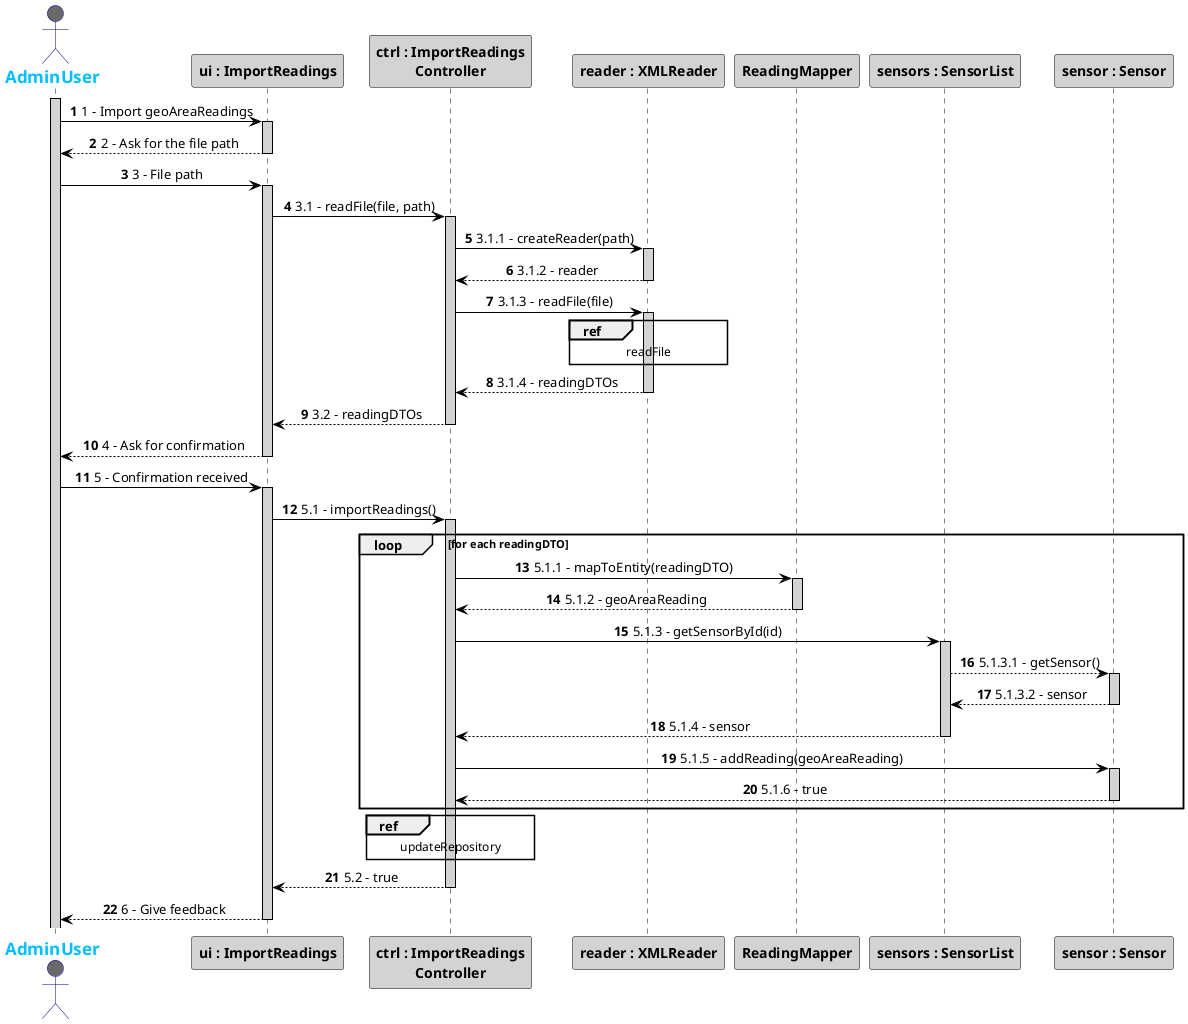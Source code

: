 @startuml
skinparam sequenceMessageAlign center
skinparam sequence {
	ArrowColor Black
	ActorBorderColor DarkBlue
	LifeLineBorderColor black
	LifeLineBackgroundColor LightGrey

	ParticipantBorderColor Black
	ParticipantBackgroundColor LightGrey
	ParticipantFontStyle Bold

	ActorBackgroundColor DimGrey
	ActorFontColor DeepSkyBlue
	ActorFontStyle Bold
	ActorFontSize 17
	ActorFontName Aapex
}

autonumber
actor AdminUser
activate AdminUser
actor AdminUser

AdminUser -> "ui : ImportReadings":1 - Import geoAreaReadings
activate "ui : ImportReadings"
"ui : ImportReadings" --> AdminUser: 2 - Ask for the file path
deactivate "ui : ImportReadings"
AdminUser -> "ui : ImportReadings": 3 - File path
activate "ui : ImportReadings"
"ui : ImportReadings" -> "ctrl : ImportReadings\nController": 3.1 - readFile(file, path)
activate "ctrl : ImportReadings\nController"
"ctrl : ImportReadings\nController" -> "reader : XMLReader": 3.1.1 - createReader(path)
activate "reader : XMLReader"
"reader : XMLReader" --> "ctrl : ImportReadings\nController": 3.1.2 - reader
deactivate "reader : XMLReader"
"ctrl : ImportReadings\nController" -> "reader : XMLReader": 3.1.3 - readFile(file)
activate "reader : XMLReader"
ref over "reader : XMLReader"
readFile
end
"reader : XMLReader" --> "ctrl : ImportReadings\nController": 3.1.4 - readingDTOs
deactivate "reader : XMLReader"
"ctrl : ImportReadings\nController" --> "ui : ImportReadings": 3.2 - readingDTOs
deactivate "ctrl : ImportReadings\nController"
"ui : ImportReadings" --> AdminUser: 4 - Ask for confirmation
deactivate "ui : ImportReadings"
AdminUser -> "ui : ImportReadings": 5 - Confirmation received
activate "ui : ImportReadings"
"ui : ImportReadings" -> "ctrl : ImportReadings\nController": 5.1 - importReadings()
activate "ctrl : ImportReadings\nController"
loop for each readingDTO
"ctrl : ImportReadings\nController" -> ReadingMapper: 5.1.1 - mapToEntity(readingDTO)
activate ReadingMapper
ReadingMapper --> "ctrl : ImportReadings\nController": 5.1.2 - geoAreaReading
deactivate ReadingMapper
"ctrl : ImportReadings\nController" -> "sensors : SensorList": 5.1.3 - getSensorById(id)
activate "sensors : SensorList"
"sensors : SensorList" --> "sensor : Sensor": 5.1.3.1 - getSensor()
activate "sensor : Sensor"
"sensor : Sensor" --> "sensors : SensorList": 5.1.3.2 - sensor
deactivate "sensor : Sensor"
"sensors : SensorList" --> "ctrl : ImportReadings\nController": 5.1.4 - sensor
deactivate "sensors : SensorList"
"ctrl : ImportReadings\nController" -> "sensor : Sensor": 5.1.5 - addReading(geoAreaReading)
activate "sensor : Sensor"
"sensor : Sensor" --> "ctrl : ImportReadings\nController": 5.1.6 - true
deactivate "sensor : Sensor"
end loop
ref over "ctrl : ImportReadings\nController"
updateRepository
end
"ctrl : ImportReadings\nController" --> "ui : ImportReadings": 5.2 - true
deactivate "ctrl : ImportReadings\nController"
"ui : ImportReadings" --> AdminUser: 6 - Give feedback
deactivate "ui : ImportReadings"

@enduml